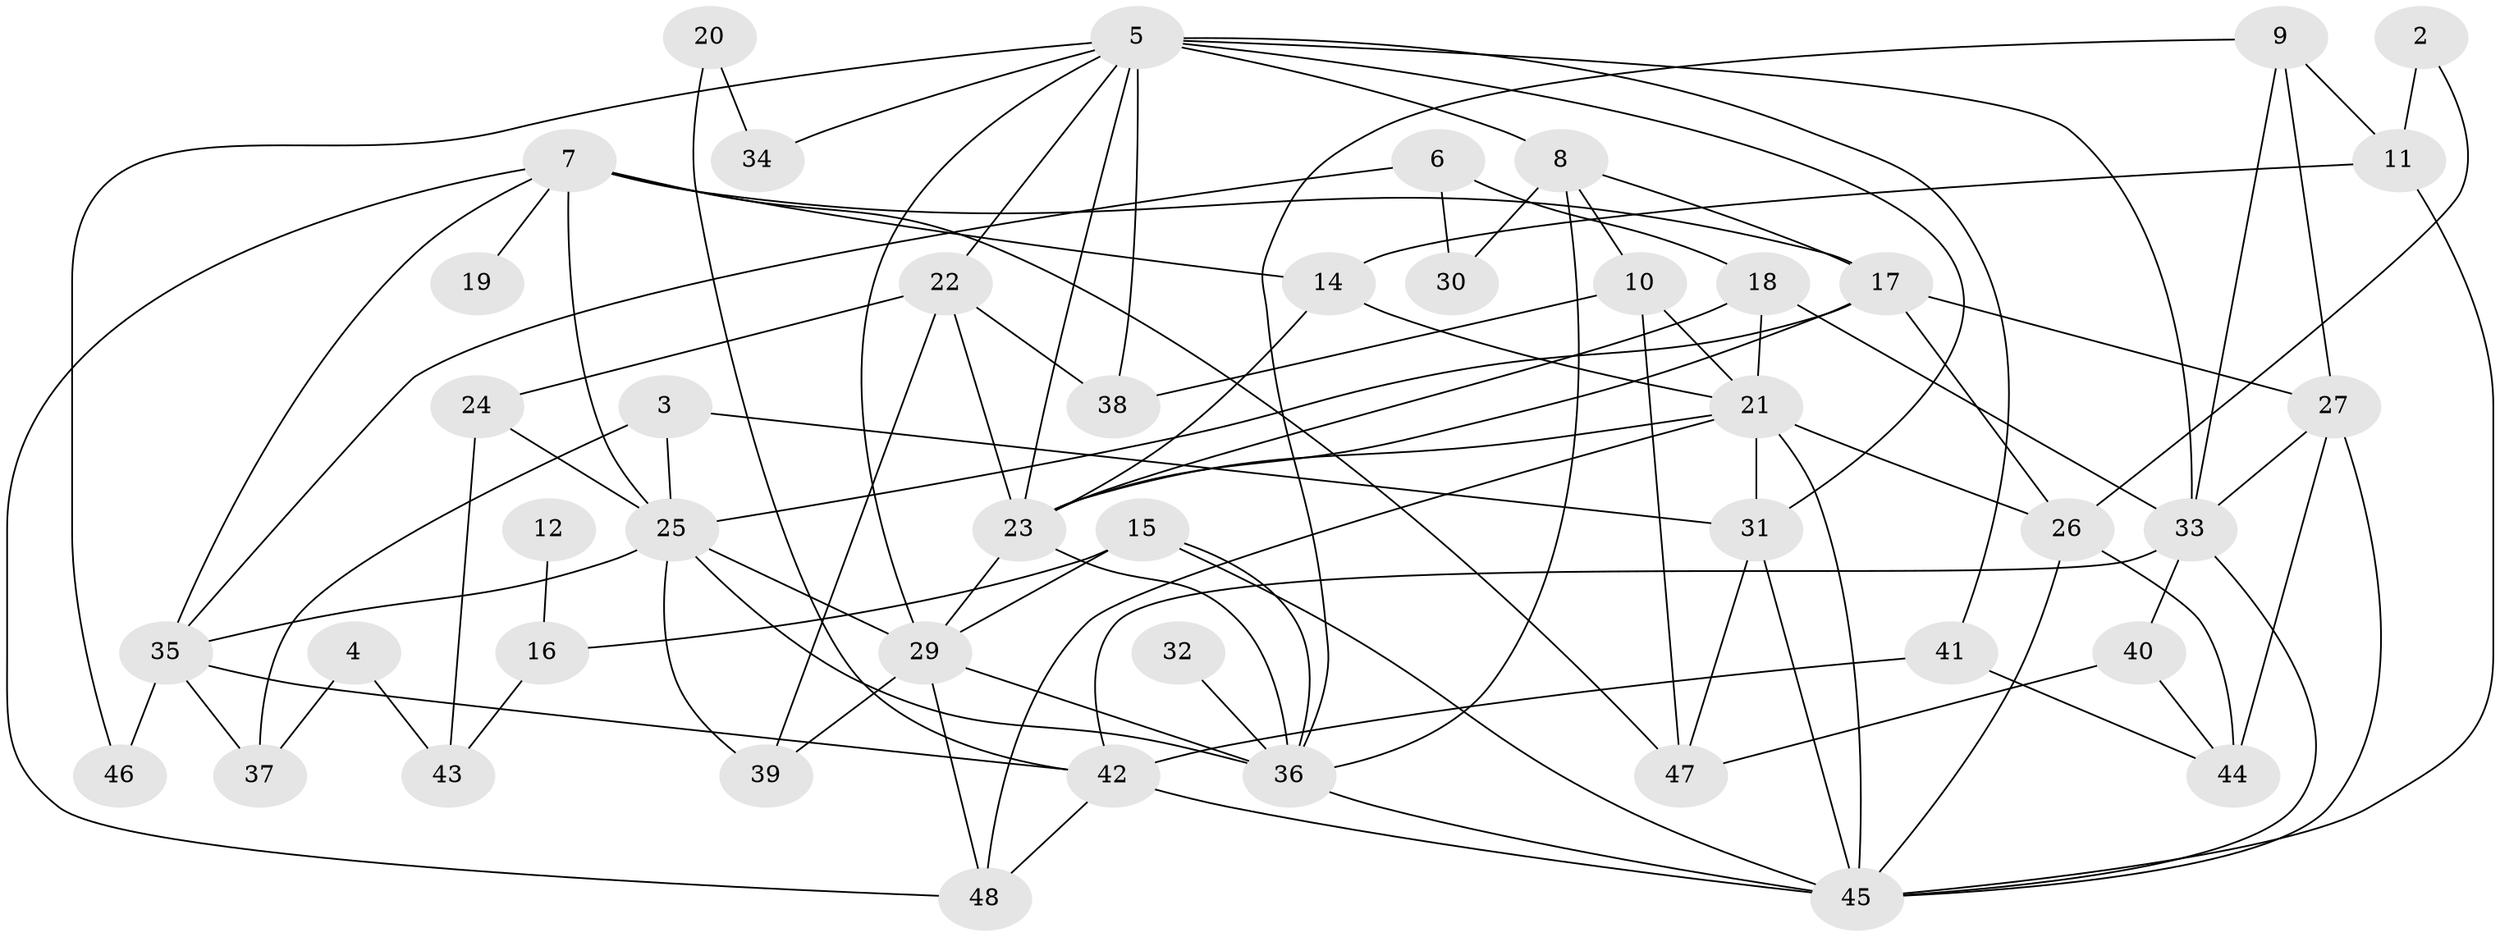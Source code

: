 // original degree distribution, {1: 0.125, 4: 0.14166666666666666, 3: 0.225, 2: 0.2916666666666667, 6: 0.058333333333333334, 0: 0.025, 5: 0.125, 7: 0.008333333333333333}
// Generated by graph-tools (version 1.1) at 2025/35/03/04/25 23:35:48]
// undirected, 45 vertices, 98 edges
graph export_dot {
  node [color=gray90,style=filled];
  2;
  3;
  4;
  5;
  6;
  7;
  8;
  9;
  10;
  11;
  12;
  14;
  15;
  16;
  17;
  18;
  19;
  20;
  21;
  22;
  23;
  24;
  25;
  26;
  27;
  29;
  30;
  31;
  32;
  33;
  34;
  35;
  36;
  37;
  38;
  39;
  40;
  41;
  42;
  43;
  44;
  45;
  46;
  47;
  48;
  2 -- 11 [weight=1.0];
  2 -- 26 [weight=1.0];
  3 -- 25 [weight=2.0];
  3 -- 31 [weight=1.0];
  3 -- 37 [weight=1.0];
  4 -- 37 [weight=1.0];
  4 -- 43 [weight=1.0];
  5 -- 8 [weight=1.0];
  5 -- 22 [weight=1.0];
  5 -- 23 [weight=1.0];
  5 -- 29 [weight=1.0];
  5 -- 31 [weight=1.0];
  5 -- 33 [weight=1.0];
  5 -- 34 [weight=1.0];
  5 -- 38 [weight=1.0];
  5 -- 41 [weight=1.0];
  5 -- 46 [weight=1.0];
  6 -- 18 [weight=1.0];
  6 -- 30 [weight=1.0];
  6 -- 35 [weight=1.0];
  7 -- 14 [weight=1.0];
  7 -- 17 [weight=1.0];
  7 -- 19 [weight=1.0];
  7 -- 25 [weight=1.0];
  7 -- 35 [weight=1.0];
  7 -- 47 [weight=1.0];
  7 -- 48 [weight=1.0];
  8 -- 10 [weight=1.0];
  8 -- 17 [weight=1.0];
  8 -- 30 [weight=1.0];
  8 -- 36 [weight=1.0];
  9 -- 11 [weight=1.0];
  9 -- 27 [weight=1.0];
  9 -- 33 [weight=1.0];
  9 -- 36 [weight=1.0];
  10 -- 21 [weight=1.0];
  10 -- 38 [weight=1.0];
  10 -- 47 [weight=1.0];
  11 -- 14 [weight=1.0];
  11 -- 45 [weight=2.0];
  12 -- 16 [weight=1.0];
  14 -- 21 [weight=1.0];
  14 -- 23 [weight=1.0];
  15 -- 16 [weight=1.0];
  15 -- 29 [weight=1.0];
  15 -- 36 [weight=1.0];
  15 -- 45 [weight=1.0];
  16 -- 43 [weight=1.0];
  17 -- 23 [weight=1.0];
  17 -- 25 [weight=1.0];
  17 -- 26 [weight=1.0];
  17 -- 27 [weight=1.0];
  18 -- 21 [weight=1.0];
  18 -- 23 [weight=1.0];
  18 -- 33 [weight=2.0];
  20 -- 34 [weight=1.0];
  20 -- 42 [weight=1.0];
  21 -- 23 [weight=1.0];
  21 -- 26 [weight=1.0];
  21 -- 31 [weight=1.0];
  21 -- 45 [weight=2.0];
  21 -- 48 [weight=1.0];
  22 -- 23 [weight=1.0];
  22 -- 24 [weight=1.0];
  22 -- 38 [weight=1.0];
  22 -- 39 [weight=1.0];
  23 -- 29 [weight=1.0];
  23 -- 36 [weight=1.0];
  24 -- 25 [weight=1.0];
  24 -- 43 [weight=1.0];
  25 -- 29 [weight=2.0];
  25 -- 35 [weight=2.0];
  25 -- 36 [weight=1.0];
  25 -- 39 [weight=1.0];
  26 -- 44 [weight=1.0];
  26 -- 45 [weight=1.0];
  27 -- 33 [weight=1.0];
  27 -- 44 [weight=2.0];
  27 -- 45 [weight=1.0];
  29 -- 36 [weight=1.0];
  29 -- 39 [weight=1.0];
  29 -- 48 [weight=1.0];
  31 -- 45 [weight=1.0];
  31 -- 47 [weight=1.0];
  32 -- 36 [weight=1.0];
  33 -- 40 [weight=1.0];
  33 -- 42 [weight=1.0];
  33 -- 45 [weight=1.0];
  35 -- 37 [weight=1.0];
  35 -- 42 [weight=1.0];
  35 -- 46 [weight=1.0];
  36 -- 45 [weight=1.0];
  40 -- 44 [weight=1.0];
  40 -- 47 [weight=1.0];
  41 -- 42 [weight=1.0];
  41 -- 44 [weight=1.0];
  42 -- 45 [weight=1.0];
  42 -- 48 [weight=1.0];
}
